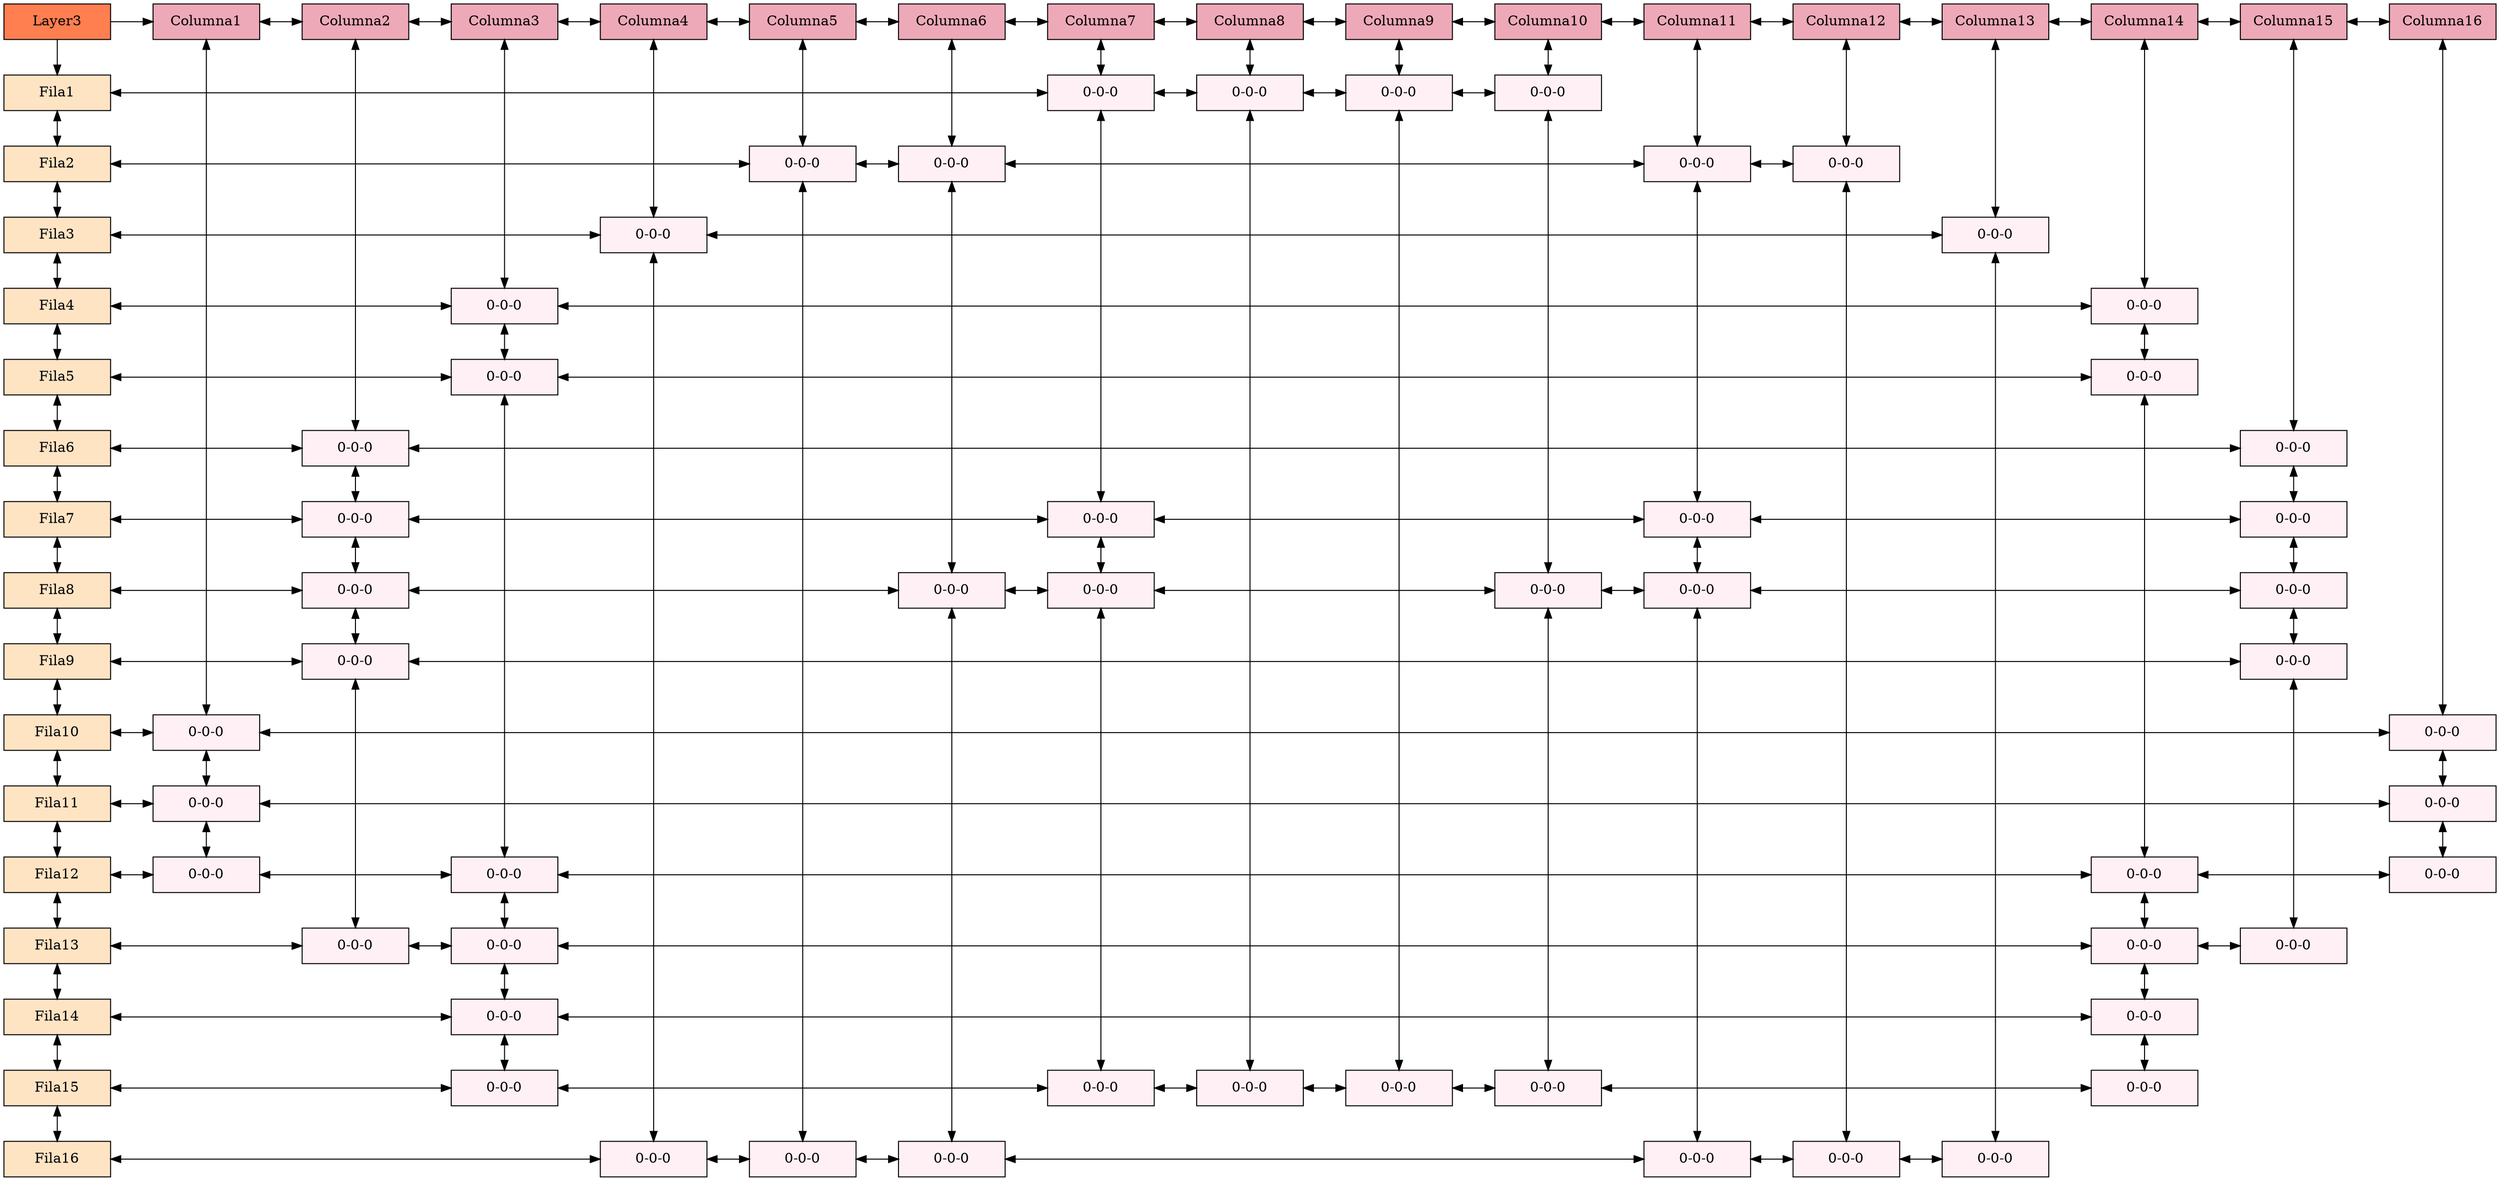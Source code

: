 digraph Sparse_Matrix{
node [shape=box]
graph [ranksep="0.5", nodesep="0.6"];
/* Group 0 para alinear verticalmente RAIZ*/ 
Layer3[ label = "Layer3", width = 1.5, style = filled, fillcolor = coral, group = 0 ];

// Filas 
Fila1 [label = "Fila1" width = 1.5 style = filled, fillcolor = bisque1, group = 0 ];
Fila2 [label = "Fila2" width = 1.5 style = filled, fillcolor = bisque1, group = 0 ];
Fila3 [label = "Fila3" width = 1.5 style = filled, fillcolor = bisque1, group = 0 ];
Fila4 [label = "Fila4" width = 1.5 style = filled, fillcolor = bisque1, group = 0 ];
Fila5 [label = "Fila5" width = 1.5 style = filled, fillcolor = bisque1, group = 0 ];
Fila6 [label = "Fila6" width = 1.5 style = filled, fillcolor = bisque1, group = 0 ];
Fila7 [label = "Fila7" width = 1.5 style = filled, fillcolor = bisque1, group = 0 ];
Fila8 [label = "Fila8" width = 1.5 style = filled, fillcolor = bisque1, group = 0 ];
Fila9 [label = "Fila9" width = 1.5 style = filled, fillcolor = bisque1, group = 0 ];
Fila10 [label = "Fila10" width = 1.5 style = filled, fillcolor = bisque1, group = 0 ];
Fila11 [label = "Fila11" width = 1.5 style = filled, fillcolor = bisque1, group = 0 ];
Fila12 [label = "Fila12" width = 1.5 style = filled, fillcolor = bisque1, group = 0 ];
Fila13 [label = "Fila13" width = 1.5 style = filled, fillcolor = bisque1, group = 0 ];
Fila14 [label = "Fila14" width = 1.5 style = filled, fillcolor = bisque1, group = 0 ];
Fila15 [label = "Fila15" width = 1.5 style = filled, fillcolor = bisque1, group = 0 ];
Fila16 [label = "Fila16" width = 1.5 style = filled, fillcolor = bisque1, group = 0 ];

 //Enlaces de Filas
Fila1->Fila2 [dir = both];
Fila2->Fila3 [dir = both];
Fila3->Fila4 [dir = both];
Fila4->Fila5 [dir = both];
Fila5->Fila6 [dir = both];
Fila6->Fila7 [dir = both];
Fila7->Fila8 [dir = both];
Fila8->Fila9 [dir = both];
Fila9->Fila10 [dir = both];
Fila10->Fila11 [dir = both];
Fila11->Fila12 [dir = both];
Fila12->Fila13 [dir = both];
Fila13->Fila14 [dir = both];
Fila14->Fila15 [dir = both];
Fila15->Fila16 [dir = both];

 //Columnas
//Cada una con diferente group para alinear verticalmente con los nodos
Column1[label = "Columna1" width = 1.5 style = filled, fillcolor = pink2, group = 2];
Column2[label = "Columna2" width = 1.5 style = filled, fillcolor = pink2, group = 3];
Column3[label = "Columna3" width = 1.5 style = filled, fillcolor = pink2, group = 4];
Column4[label = "Columna4" width = 1.5 style = filled, fillcolor = pink2, group = 5];
Column5[label = "Columna5" width = 1.5 style = filled, fillcolor = pink2, group = 6];
Column6[label = "Columna6" width = 1.5 style = filled, fillcolor = pink2, group = 7];
Column7[label = "Columna7" width = 1.5 style = filled, fillcolor = pink2, group = 8];
Column8[label = "Columna8" width = 1.5 style = filled, fillcolor = pink2, group = 9];
Column9[label = "Columna9" width = 1.5 style = filled, fillcolor = pink2, group = 10];
Column10[label = "Columna10" width = 1.5 style = filled, fillcolor = pink2, group = 11];
Column11[label = "Columna11" width = 1.5 style = filled, fillcolor = pink2, group = 12];
Column12[label = "Columna12" width = 1.5 style = filled, fillcolor = pink2, group = 13];
Column13[label = "Columna13" width = 1.5 style = filled, fillcolor = pink2, group = 14];
Column14[label = "Columna14" width = 1.5 style = filled, fillcolor = pink2, group = 15];
Column15[label = "Columna15" width = 1.5 style = filled, fillcolor = pink2, group = 16];
Column16[label = "Columna16" width = 1.5 style = filled, fillcolor = pink2, group = 17];

 //Enlaces de Columnas
Column1->Column2 [dir = both];
Column2->Column3 [dir = both];
Column3->Column4 [dir = both];
Column4->Column5 [dir = both];
Column5->Column6 [dir = both];
Column6->Column7 [dir = both];
Column7->Column8 [dir = both];
Column8->Column9 [dir = both];
Column9->Column10 [dir = both];
Column10->Column11 [dir = both];
Column11->Column12 [dir = both];
Column12->Column13 [dir = both];
Column13->Column14 [dir = both];
Column14->Column15 [dir = both];
Column15->Column16 [dir = both];

 // Alinear Raiz con Columnas
{rank = same; Layer3; Column1;  Column2;  Column3;  Column4;  Column5;  Column6;  Column7;  Column8;  Column9;  Column10;  Column11;  Column12;  Column13;  Column14;  Column15;  Column16; };

 // Enlaces Raiz con primera fila y columna
Layer3->Column1;
Layer3->Fila1;

 //Creacion de nodos
//(^<---------------------- F I L A   1---------------------->
N7_F1 [label = "0-0-0" width = 1.5 group = 8 style = filled, fillcolor = lavenderblush1];
N8_F1 [label = "0-0-0" width = 1.5 group = 9 style = filled, fillcolor = lavenderblush1];
N9_F1 [label = "0-0-0" width = 1.5 group = 10 style = filled, fillcolor = lavenderblush1];
N10_F1 [label = "0-0-0" width = 1.5 group = 11 style = filled, fillcolor = lavenderblush1];

//(^<---------------------- F I L A   2---------------------->
N5_F2 [label = "0-0-0" width = 1.5 group = 6 style = filled, fillcolor = lavenderblush1];
N6_F2 [label = "0-0-0" width = 1.5 group = 7 style = filled, fillcolor = lavenderblush1];
N11_F2 [label = "0-0-0" width = 1.5 group = 12 style = filled, fillcolor = lavenderblush1];
N12_F2 [label = "0-0-0" width = 1.5 group = 13 style = filled, fillcolor = lavenderblush1];

//(^<---------------------- F I L A   3---------------------->
N4_F3 [label = "0-0-0" width = 1.5 group = 5 style = filled, fillcolor = lavenderblush1];
N13_F3 [label = "0-0-0" width = 1.5 group = 14 style = filled, fillcolor = lavenderblush1];

//(^<---------------------- F I L A   4---------------------->
N3_F4 [label = "0-0-0" width = 1.5 group = 4 style = filled, fillcolor = lavenderblush1];
N14_F4 [label = "0-0-0" width = 1.5 group = 15 style = filled, fillcolor = lavenderblush1];

//(^<---------------------- F I L A   5---------------------->
N3_F5 [label = "0-0-0" width = 1.5 group = 4 style = filled, fillcolor = lavenderblush1];
N14_F5 [label = "0-0-0" width = 1.5 group = 15 style = filled, fillcolor = lavenderblush1];

//(^<---------------------- F I L A   6---------------------->
N2_F6 [label = "0-0-0" width = 1.5 group = 3 style = filled, fillcolor = lavenderblush1];
N15_F6 [label = "0-0-0" width = 1.5 group = 16 style = filled, fillcolor = lavenderblush1];

//(^<---------------------- F I L A   7---------------------->
N2_F7 [label = "0-0-0" width = 1.5 group = 3 style = filled, fillcolor = lavenderblush1];
N7_F7 [label = "0-0-0" width = 1.5 group = 8 style = filled, fillcolor = lavenderblush1];
N11_F7 [label = "0-0-0" width = 1.5 group = 12 style = filled, fillcolor = lavenderblush1];
N15_F7 [label = "0-0-0" width = 1.5 group = 16 style = filled, fillcolor = lavenderblush1];

//(^<---------------------- F I L A   8---------------------->
N2_F8 [label = "0-0-0" width = 1.5 group = 3 style = filled, fillcolor = lavenderblush1];
N6_F8 [label = "0-0-0" width = 1.5 group = 7 style = filled, fillcolor = lavenderblush1];
N7_F8 [label = "0-0-0" width = 1.5 group = 8 style = filled, fillcolor = lavenderblush1];
N10_F8 [label = "0-0-0" width = 1.5 group = 11 style = filled, fillcolor = lavenderblush1];
N11_F8 [label = "0-0-0" width = 1.5 group = 12 style = filled, fillcolor = lavenderblush1];
N15_F8 [label = "0-0-0" width = 1.5 group = 16 style = filled, fillcolor = lavenderblush1];

//(^<---------------------- F I L A   9---------------------->
N2_F9 [label = "0-0-0" width = 1.5 group = 3 style = filled, fillcolor = lavenderblush1];
N15_F9 [label = "0-0-0" width = 1.5 group = 16 style = filled, fillcolor = lavenderblush1];

//(^<---------------------- F I L A   10---------------------->
N1_F10 [label = "0-0-0" width = 1.5 group = 2 style = filled, fillcolor = lavenderblush1];
N16_F10 [label = "0-0-0" width = 1.5 group = 17 style = filled, fillcolor = lavenderblush1];

//(^<---------------------- F I L A   11---------------------->
N1_F11 [label = "0-0-0" width = 1.5 group = 2 style = filled, fillcolor = lavenderblush1];
N16_F11 [label = "0-0-0" width = 1.5 group = 17 style = filled, fillcolor = lavenderblush1];

//(^<---------------------- F I L A   12---------------------->
N1_F12 [label = "0-0-0" width = 1.5 group = 2 style = filled, fillcolor = lavenderblush1];
N3_F12 [label = "0-0-0" width = 1.5 group = 4 style = filled, fillcolor = lavenderblush1];
N14_F12 [label = "0-0-0" width = 1.5 group = 15 style = filled, fillcolor = lavenderblush1];
N16_F12 [label = "0-0-0" width = 1.5 group = 17 style = filled, fillcolor = lavenderblush1];

//(^<---------------------- F I L A   13---------------------->
N2_F13 [label = "0-0-0" width = 1.5 group = 3 style = filled, fillcolor = lavenderblush1];
N3_F13 [label = "0-0-0" width = 1.5 group = 4 style = filled, fillcolor = lavenderblush1];
N14_F13 [label = "0-0-0" width = 1.5 group = 15 style = filled, fillcolor = lavenderblush1];
N15_F13 [label = "0-0-0" width = 1.5 group = 16 style = filled, fillcolor = lavenderblush1];

//(^<---------------------- F I L A   14---------------------->
N3_F14 [label = "0-0-0" width = 1.5 group = 4 style = filled, fillcolor = lavenderblush1];
N14_F14 [label = "0-0-0" width = 1.5 group = 15 style = filled, fillcolor = lavenderblush1];

//(^<---------------------- F I L A   15---------------------->
N3_F15 [label = "0-0-0" width = 1.5 group = 4 style = filled, fillcolor = lavenderblush1];
N7_F15 [label = "0-0-0" width = 1.5 group = 8 style = filled, fillcolor = lavenderblush1];
N8_F15 [label = "0-0-0" width = 1.5 group = 9 style = filled, fillcolor = lavenderblush1];
N9_F15 [label = "0-0-0" width = 1.5 group = 10 style = filled, fillcolor = lavenderblush1];
N10_F15 [label = "0-0-0" width = 1.5 group = 11 style = filled, fillcolor = lavenderblush1];
N14_F15 [label = "0-0-0" width = 1.5 group = 15 style = filled, fillcolor = lavenderblush1];

//(^<---------------------- F I L A   16---------------------->
N4_F16 [label = "0-0-0" width = 1.5 group = 5 style = filled, fillcolor = lavenderblush1];
N5_F16 [label = "0-0-0" width = 1.5 group = 6 style = filled, fillcolor = lavenderblush1];
N6_F16 [label = "0-0-0" width = 1.5 group = 7 style = filled, fillcolor = lavenderblush1];
N11_F16 [label = "0-0-0" width = 1.5 group = 12 style = filled, fillcolor = lavenderblush1];
N12_F16 [label = "0-0-0" width = 1.5 group = 13 style = filled, fillcolor = lavenderblush1];
N13_F16 [label = "0-0-0" width = 1.5 group = 14 style = filled, fillcolor = lavenderblush1];


 //Creacion de enlaces de nodos
//E N L A C E S  F I L A   1
Column7->N7_F1 [dir = both];
Fila1->N7_F1 [dir = both];
N7_F1->N8_F1 [dir = both];
Column8->N8_F1 [dir = both];
N8_F1->N9_F1 [dir = both];
Column9->N9_F1 [dir = both];
N9_F1->N10_F1 [dir = both];
Column10->N10_F1 [dir = both];
//Alineacion vertical de nodos con la fila
{rank = same; Fila1; N7_F1; N8_F1; N9_F1; N10_F1;  };

//E N L A C E S  F I L A   2
Column5->N5_F2 [dir = both];
Fila2->N5_F2 [dir = both];
N5_F2->N6_F2 [dir = both];
Column6->N6_F2 [dir = both];
N6_F2->N11_F2 [dir = both];
Column11->N11_F2 [dir = both];
N11_F2->N12_F2 [dir = both];
Column12->N12_F2 [dir = both];
//Alineacion vertical de nodos con la fila
{rank = same; Fila2; N5_F2; N6_F2; N11_F2; N12_F2;  };

//E N L A C E S  F I L A   3
Column4->N4_F3 [dir = both];
Fila3->N4_F3 [dir = both];
N4_F3->N13_F3 [dir = both];
Column13->N13_F3 [dir = both];
//Alineacion vertical de nodos con la fila
{rank = same; Fila3; N4_F3; N13_F3;  };

//E N L A C E S  F I L A   4
Column3->N3_F4 [dir = both];
Fila4->N3_F4 [dir = both];
N3_F4->N14_F4 [dir = both];
Column14->N14_F4 [dir = both];
//Alineacion vertical de nodos con la fila
{rank = same; Fila4; N3_F4; N14_F4;  };

//E N L A C E S  F I L A   5
N3_F5->N3_F4 [dir = both];
Fila5->N3_F5 [dir = both];
N3_F5->N14_F5 [dir = both];
N14_F5->N14_F4 [dir = both];
//Alineacion vertical de nodos con la fila
{rank = same; Fila5; N3_F5; N14_F5;  };

//E N L A C E S  F I L A   6
Column2->N2_F6 [dir = both];
Fila6->N2_F6 [dir = both];
N2_F6->N15_F6 [dir = both];
Column15->N15_F6 [dir = both];
//Alineacion vertical de nodos con la fila
{rank = same; Fila6; N2_F6; N15_F6;  };

//E N L A C E S  F I L A   7
N2_F7->N2_F6 [dir = both];
Fila7->N2_F7 [dir = both];
N2_F7->N7_F7 [dir = both];
N7_F7->N7_F1 [dir = both];
N7_F7->N11_F7 [dir = both];
N11_F7->N11_F2 [dir = both];
N11_F7->N15_F7 [dir = both];
N15_F7->N15_F6 [dir = both];
//Alineacion vertical de nodos con la fila
{rank = same; Fila7; N2_F7; N7_F7; N11_F7; N15_F7;  };

//E N L A C E S  F I L A   8
N2_F8->N2_F7 [dir = both];
Fila8->N2_F8 [dir = both];
N2_F8->N6_F8 [dir = both];
N6_F8->N6_F2 [dir = both];
N6_F8->N7_F8 [dir = both];
N7_F8->N7_F7 [dir = both];
N7_F8->N10_F8 [dir = both];
N10_F8->N10_F1 [dir = both];
N10_F8->N11_F8 [dir = both];
N11_F8->N11_F7 [dir = both];
N11_F8->N15_F8 [dir = both];
N15_F8->N15_F7 [dir = both];
//Alineacion vertical de nodos con la fila
{rank = same; Fila8; N2_F8; N6_F8; N7_F8; N10_F8; N11_F8; N15_F8;  };

//E N L A C E S  F I L A   9
N2_F9->N2_F8 [dir = both];
Fila9->N2_F9 [dir = both];
N2_F9->N15_F9 [dir = both];
N15_F9->N15_F8 [dir = both];
//Alineacion vertical de nodos con la fila
{rank = same; Fila9; N2_F9; N15_F9;  };

//E N L A C E S  F I L A   10
Column1->N1_F10 [dir = both];
Fila10->N1_F10 [dir = both];
N1_F10->N16_F10 [dir = both];
Column16->N16_F10 [dir = both];
//Alineacion vertical de nodos con la fila
{rank = same; Fila10; N1_F10; N16_F10;  };

//E N L A C E S  F I L A   11
N1_F11->N1_F10 [dir = both];
Fila11->N1_F11 [dir = both];
N1_F11->N16_F11 [dir = both];
N16_F11->N16_F10 [dir = both];
//Alineacion vertical de nodos con la fila
{rank = same; Fila11; N1_F11; N16_F11;  };

//E N L A C E S  F I L A   12
N1_F12->N1_F11 [dir = both];
Fila12->N1_F12 [dir = both];
N1_F12->N3_F12 [dir = both];
N3_F12->N3_F5 [dir = both];
N3_F12->N14_F12 [dir = both];
N14_F12->N14_F5 [dir = both];
N14_F12->N16_F12 [dir = both];
N16_F12->N16_F11 [dir = both];
//Alineacion vertical de nodos con la fila
{rank = same; Fila12; N1_F12; N3_F12; N14_F12; N16_F12;  };

//E N L A C E S  F I L A   13
N2_F13->N2_F9 [dir = both];
Fila13->N2_F13 [dir = both];
N2_F13->N3_F13 [dir = both];
N3_F13->N3_F12 [dir = both];
N3_F13->N14_F13 [dir = both];
N14_F13->N14_F12 [dir = both];
N14_F13->N15_F13 [dir = both];
N15_F13->N15_F9 [dir = both];
//Alineacion vertical de nodos con la fila
{rank = same; Fila13; N2_F13; N3_F13; N14_F13; N15_F13;  };

//E N L A C E S  F I L A   14
N3_F14->N3_F13 [dir = both];
Fila14->N3_F14 [dir = both];
N3_F14->N14_F14 [dir = both];
N14_F14->N14_F13 [dir = both];
//Alineacion vertical de nodos con la fila
{rank = same; Fila14; N3_F14; N14_F14;  };

//E N L A C E S  F I L A   15
N3_F15->N3_F14 [dir = both];
Fila15->N3_F15 [dir = both];
N3_F15->N7_F15 [dir = both];
N7_F15->N7_F8 [dir = both];
N7_F15->N8_F15 [dir = both];
N8_F15->N8_F1 [dir = both];
N8_F15->N9_F15 [dir = both];
N9_F15->N9_F1 [dir = both];
N9_F15->N10_F15 [dir = both];
N10_F15->N10_F8 [dir = both];
N10_F15->N14_F15 [dir = both];
N14_F15->N14_F14 [dir = both];
//Alineacion vertical de nodos con la fila
{rank = same; Fila15; N3_F15; N7_F15; N8_F15; N9_F15; N10_F15; N14_F15;  };

//E N L A C E S  F I L A   16
N4_F16->N4_F3 [dir = both];
Fila16->N4_F16 [dir = both];
N4_F16->N5_F16 [dir = both];
N5_F16->N5_F2 [dir = both];
N5_F16->N6_F16 [dir = both];
N6_F16->N6_F8 [dir = both];
N6_F16->N11_F16 [dir = both];
N11_F16->N11_F8 [dir = both];
N11_F16->N12_F16 [dir = both];
N12_F16->N12_F2 [dir = both];
N12_F16->N13_F16 [dir = both];
N13_F16->N13_F3 [dir = both];
//Alineacion vertical de nodos con la fila
{rank = same; Fila16; N4_F16; N5_F16; N6_F16; N11_F16; N12_F16; N13_F16;  };

}
